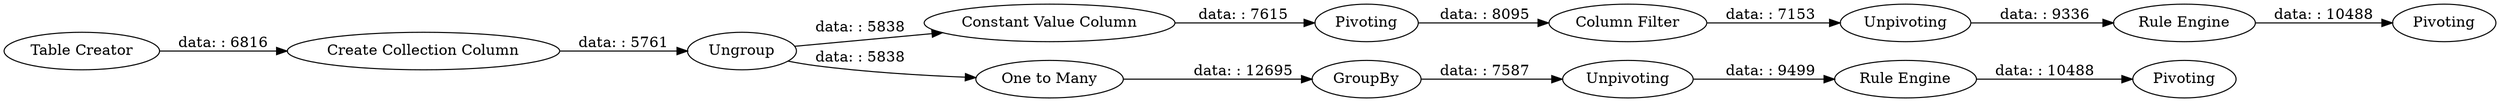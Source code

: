 digraph {
	"7299312306642382908_36" [label="Column Filter"]
	"7299312306642382908_47" [label=Unpivoting]
	"7299312306642382908_39" [label="Constant Value Column"]
	"7299312306642382908_41" [label=Unpivoting]
	"7299312306642382908_35" [label=Pivoting]
	"7299312306642382908_45" [label=GroupBy]
	"7299312306642382908_48" [label=Pivoting]
	"7299312306642382908_33" [label="Create Collection Column"]
	"7299312306642382908_46" [label="Rule Engine"]
	"7299312306642382908_42" [label="Rule Engine"]
	"7299312306642382908_43" [label=Pivoting]
	"7299312306642382908_44" [label="One to Many"]
	"7299312306642382908_32" [label="Table Creator"]
	"7299312306642382908_34" [label=Ungroup]
	"7299312306642382908_45" -> "7299312306642382908_47" [label="data: : 7587"]
	"7299312306642382908_39" -> "7299312306642382908_35" [label="data: : 7615"]
	"7299312306642382908_36" -> "7299312306642382908_41" [label="data: : 7153"]
	"7299312306642382908_32" -> "7299312306642382908_33" [label="data: : 6816"]
	"7299312306642382908_42" -> "7299312306642382908_43" [label="data: : 10488"]
	"7299312306642382908_33" -> "7299312306642382908_34" [label="data: : 5761"]
	"7299312306642382908_44" -> "7299312306642382908_45" [label="data: : 12695"]
	"7299312306642382908_41" -> "7299312306642382908_42" [label="data: : 9336"]
	"7299312306642382908_34" -> "7299312306642382908_44" [label="data: : 5838"]
	"7299312306642382908_47" -> "7299312306642382908_46" [label="data: : 9499"]
	"7299312306642382908_46" -> "7299312306642382908_48" [label="data: : 10488"]
	"7299312306642382908_34" -> "7299312306642382908_39" [label="data: : 5838"]
	"7299312306642382908_35" -> "7299312306642382908_36" [label="data: : 8095"]
	rankdir=LR
}

